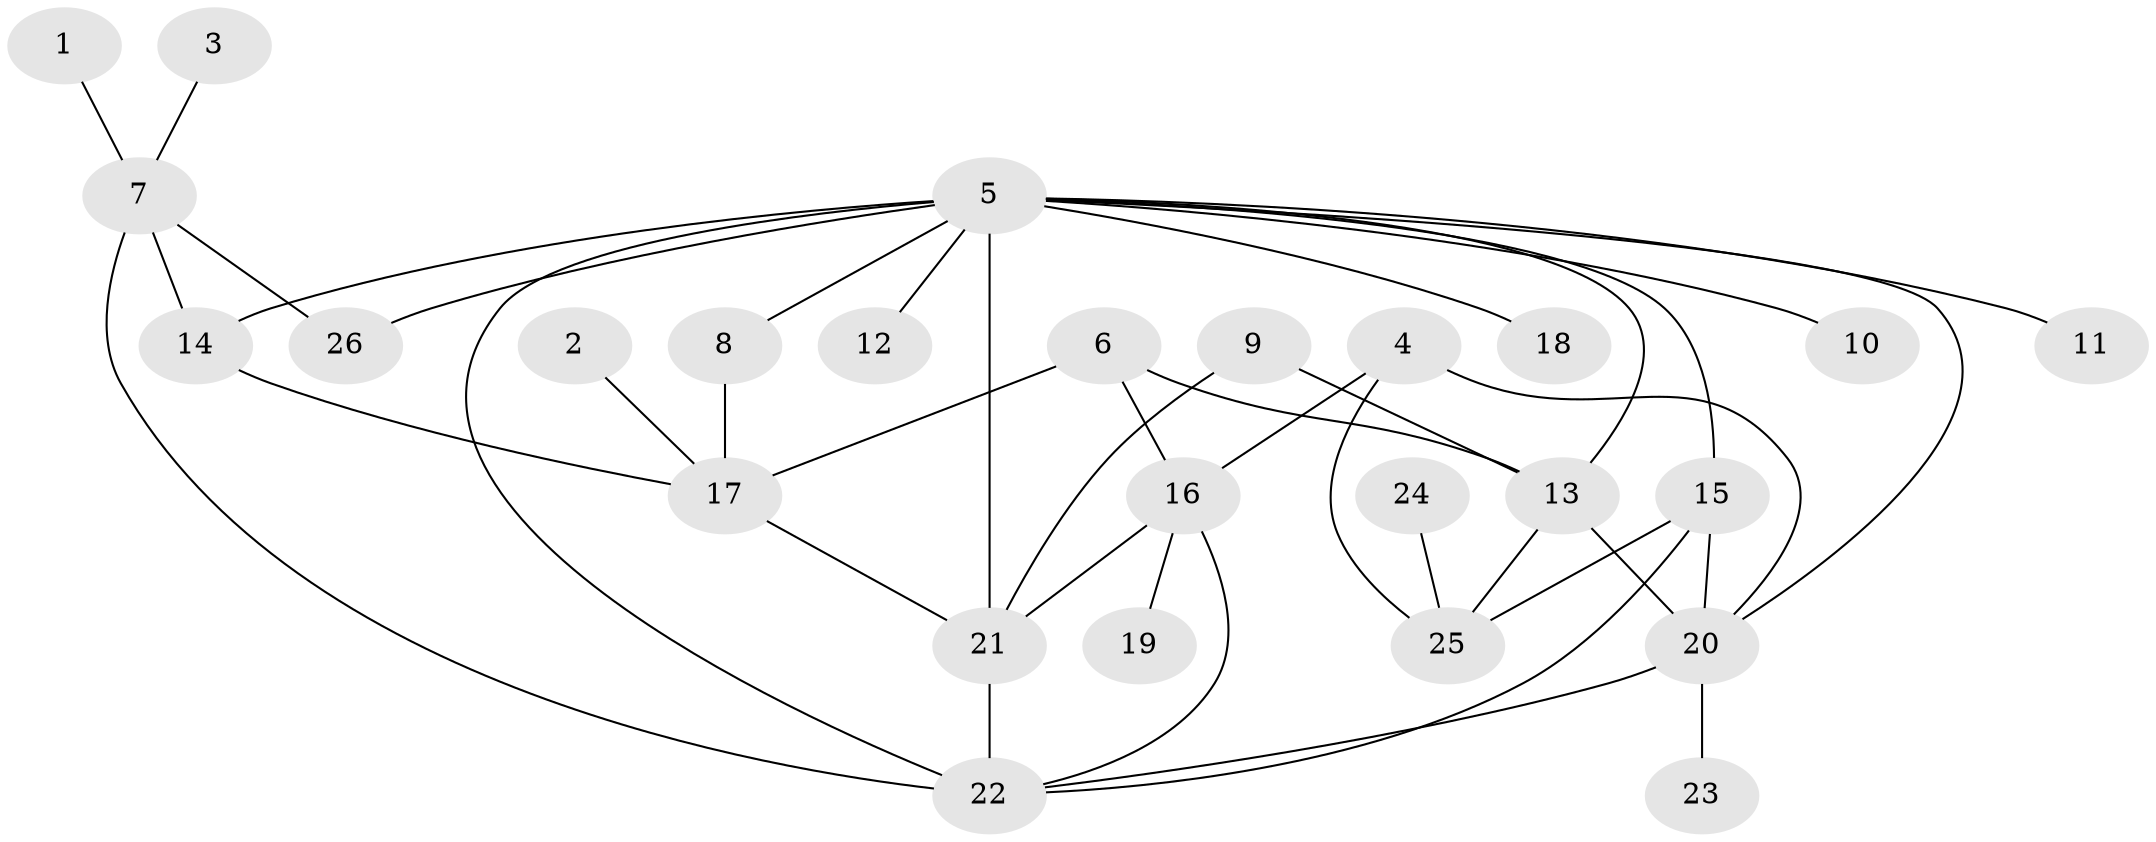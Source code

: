 // original degree distribution, {4: 0.06097560975609756, 9: 0.024390243902439025, 21: 0.012195121951219513, 2: 0.18292682926829268, 1: 0.5, 5: 0.024390243902439025, 7: 0.04878048780487805, 8: 0.012195121951219513, 3: 0.12195121951219512, 6: 0.012195121951219513}
// Generated by graph-tools (version 1.1) at 2025/36/03/04/25 23:36:45]
// undirected, 26 vertices, 41 edges
graph export_dot {
  node [color=gray90,style=filled];
  1;
  2;
  3;
  4;
  5;
  6;
  7;
  8;
  9;
  10;
  11;
  12;
  13;
  14;
  15;
  16;
  17;
  18;
  19;
  20;
  21;
  22;
  23;
  24;
  25;
  26;
  1 -- 7 [weight=1.0];
  2 -- 17 [weight=1.0];
  3 -- 7 [weight=1.0];
  4 -- 16 [weight=1.0];
  4 -- 20 [weight=1.0];
  4 -- 25 [weight=1.0];
  5 -- 8 [weight=1.0];
  5 -- 10 [weight=1.0];
  5 -- 11 [weight=1.0];
  5 -- 12 [weight=1.0];
  5 -- 13 [weight=1.0];
  5 -- 14 [weight=1.0];
  5 -- 15 [weight=2.0];
  5 -- 18 [weight=1.0];
  5 -- 20 [weight=1.0];
  5 -- 21 [weight=2.0];
  5 -- 22 [weight=2.0];
  5 -- 26 [weight=2.0];
  6 -- 13 [weight=1.0];
  6 -- 16 [weight=1.0];
  6 -- 17 [weight=1.0];
  7 -- 14 [weight=1.0];
  7 -- 22 [weight=2.0];
  7 -- 26 [weight=1.0];
  8 -- 17 [weight=1.0];
  9 -- 13 [weight=1.0];
  9 -- 21 [weight=1.0];
  13 -- 20 [weight=2.0];
  13 -- 25 [weight=1.0];
  14 -- 17 [weight=1.0];
  15 -- 20 [weight=1.0];
  15 -- 22 [weight=2.0];
  15 -- 25 [weight=1.0];
  16 -- 19 [weight=1.0];
  16 -- 21 [weight=1.0];
  16 -- 22 [weight=1.0];
  17 -- 21 [weight=1.0];
  20 -- 22 [weight=1.0];
  20 -- 23 [weight=1.0];
  21 -- 22 [weight=1.0];
  24 -- 25 [weight=1.0];
}
